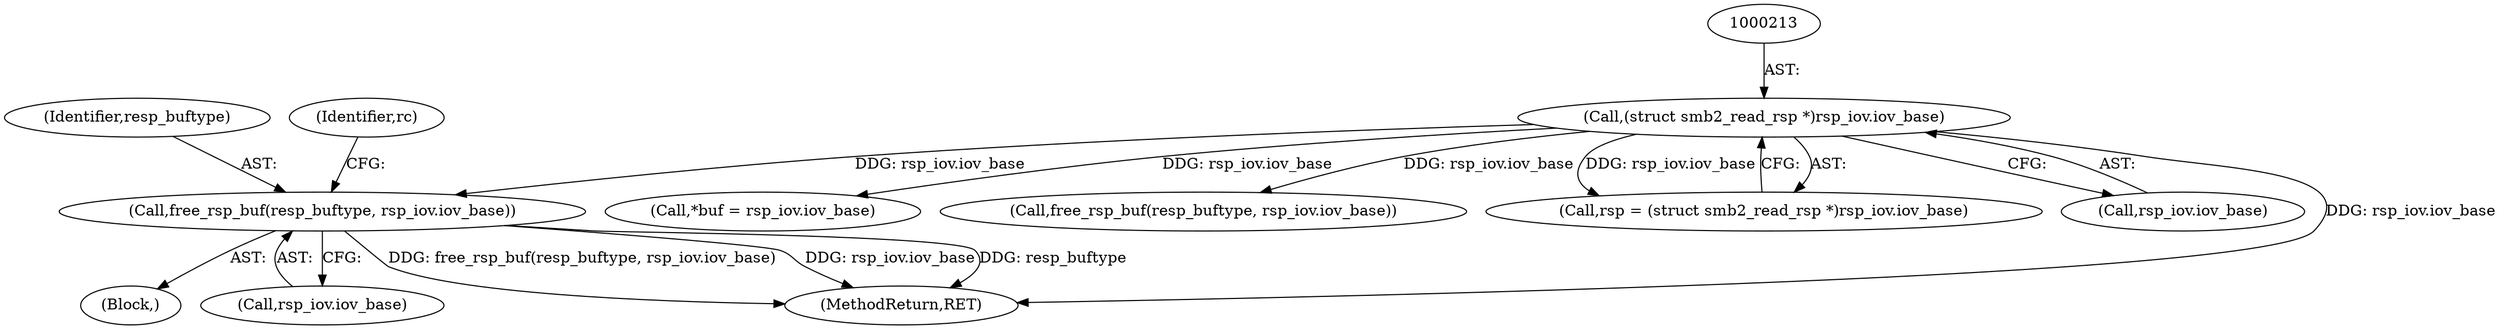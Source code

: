 digraph "0_linux_088aaf17aa79300cab14dbee2569c58cfafd7d6e@API" {
"1000273" [label="(Call,free_rsp_buf(resp_buftype, rsp_iov.iov_base))"];
"1000212" [label="(Call,(struct smb2_read_rsp *)rsp_iov.iov_base)"];
"1000214" [label="(Call,rsp_iov.iov_base)"];
"1000371" [label="(Call,*buf = rsp_iov.iov_base)"];
"1000275" [label="(Call,rsp_iov.iov_base)"];
"1000219" [label="(Block,)"];
"1000212" [label="(Call,(struct smb2_read_rsp *)rsp_iov.iov_base)"];
"1000274" [label="(Identifier,resp_buftype)"];
"1000396" [label="(MethodReturn,RET)"];
"1000360" [label="(Call,free_rsp_buf(resp_buftype, rsp_iov.iov_base))"];
"1000273" [label="(Call,free_rsp_buf(resp_buftype, rsp_iov.iov_base))"];
"1000281" [label="(Identifier,rc)"];
"1000210" [label="(Call,rsp = (struct smb2_read_rsp *)rsp_iov.iov_base)"];
"1000273" -> "1000219"  [label="AST: "];
"1000273" -> "1000275"  [label="CFG: "];
"1000274" -> "1000273"  [label="AST: "];
"1000275" -> "1000273"  [label="AST: "];
"1000281" -> "1000273"  [label="CFG: "];
"1000273" -> "1000396"  [label="DDG: rsp_iov.iov_base"];
"1000273" -> "1000396"  [label="DDG: resp_buftype"];
"1000273" -> "1000396"  [label="DDG: free_rsp_buf(resp_buftype, rsp_iov.iov_base)"];
"1000212" -> "1000273"  [label="DDG: rsp_iov.iov_base"];
"1000212" -> "1000210"  [label="AST: "];
"1000212" -> "1000214"  [label="CFG: "];
"1000213" -> "1000212"  [label="AST: "];
"1000214" -> "1000212"  [label="AST: "];
"1000210" -> "1000212"  [label="CFG: "];
"1000212" -> "1000396"  [label="DDG: rsp_iov.iov_base"];
"1000212" -> "1000210"  [label="DDG: rsp_iov.iov_base"];
"1000212" -> "1000360"  [label="DDG: rsp_iov.iov_base"];
"1000212" -> "1000371"  [label="DDG: rsp_iov.iov_base"];
}
